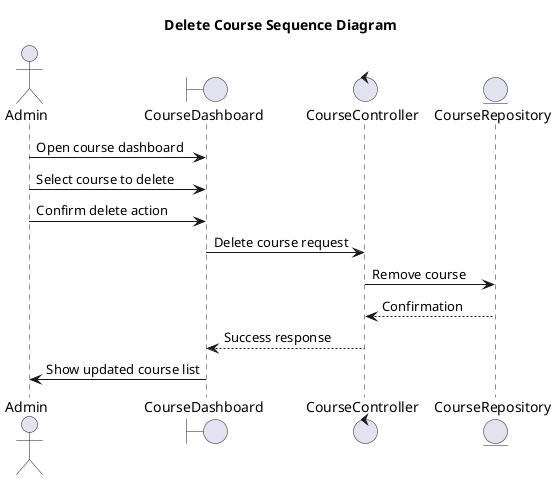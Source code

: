 @startuml DeleteCourse
title Delete Course Sequence Diagram

actor Admin
boundary CourseDashboard
control CourseController
entity CourseRepository

Admin -> CourseDashboard : Open course dashboard
Admin -> CourseDashboard : Select course to delete
Admin -> CourseDashboard : Confirm delete action
CourseDashboard -> CourseController : Delete course request
CourseController -> CourseRepository : Remove course
CourseRepository --> CourseController : Confirmation
CourseController --> CourseDashboard : Success response
CourseDashboard -> Admin : Show updated course list

@enduml
